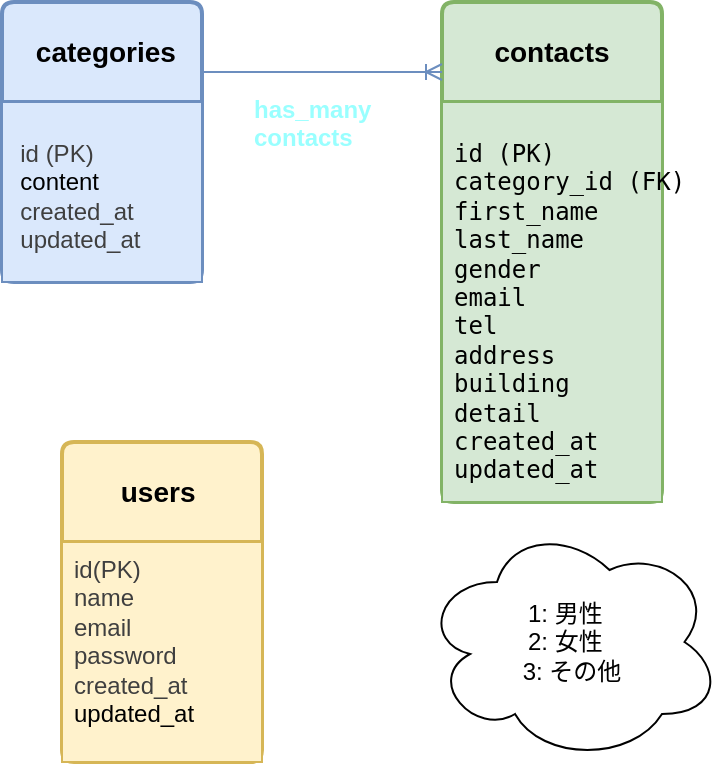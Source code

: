 <mxfile>
    <diagram id="SYdNa0us9zYkgSYLafI0" name="ページ1">
        <mxGraphModel dx="786" dy="659" grid="1" gridSize="10" guides="1" tooltips="1" connect="1" arrows="1" fold="1" page="1" pageScale="1" pageWidth="827" pageHeight="1169" background="none" math="0" shadow="0">
            <root>
                <mxCell id="0"/>
                <mxCell id="1" parent="0"/>
                <mxCell id="30" style="edgeStyle=none;html=1;" edge="1" parent="1" source="5" target="4">
                    <mxGeometry relative="1" as="geometry"/>
                </mxCell>
                <mxCell id="26" style="edgeStyle=none;html=1;" edge="1" parent="1" source="5" target="4">
                    <mxGeometry relative="1" as="geometry"/>
                </mxCell>
                <mxCell id="2" value="&lt;span&gt;contacts&lt;/span&gt;" style="swimlane;childLayout=stackLayout;horizontal=1;startSize=50;horizontalStack=0;rounded=1;fontSize=14;fontStyle=1;strokeWidth=2;resizeParent=0;resizeLast=1;shadow=0;dashed=0;align=center;arcSize=4;whiteSpace=wrap;html=1;verticalAlign=middle;fillColor=#d5e8d4;strokeColor=#82b366;" vertex="1" parent="1">
                    <mxGeometry x="330" y="180" width="110" height="250" as="geometry">
                        <mxRectangle x="330" y="270" width="100" height="50" as="alternateBounds"/>
                    </mxGeometry>
                </mxCell>
                <mxCell id="3" value="&lt;pre style=&quot;&quot;&gt;id (PK) &lt;br&gt;category_id (FK) &lt;br&gt;first_name &lt;br&gt;last_name&lt;br&gt;gender&lt;br&gt;email&lt;br&gt;tel&lt;br&gt;address&lt;br&gt;building&lt;br&gt;detail&lt;br&gt;created_at&lt;br&gt;updated_at&lt;/pre&gt;&lt;pre&gt;&lt;pre&gt;&lt;div&gt; &lt;/div&gt;&lt;/pre&gt;&lt;/pre&gt;" style="align=left;strokeColor=#82b366;fillColor=#d5e8d4;spacingLeft=4;fontSize=12;verticalAlign=top;resizable=0;rotatable=0;part=1;html=1;" vertex="1" parent="2">
                    <mxGeometry y="50" width="110" height="200" as="geometry"/>
                </mxCell>
                <mxCell id="4" value="&lt;pre&gt;&lt;span&gt;&lt;font face=&quot;Helvetica&quot;&gt; categories&lt;/font&gt;&lt;/span&gt;&lt;/pre&gt;" style="swimlane;childLayout=stackLayout;horizontal=1;startSize=50;horizontalStack=0;rounded=1;fontSize=14;fontStyle=1;strokeWidth=2;resizeParent=0;resizeLast=1;shadow=0;dashed=0;align=center;arcSize=4;whiteSpace=wrap;html=1;labelBackgroundColor=none;fillColor=#dae8fc;strokeColor=#6c8ebf;fillStyle=auto;" vertex="1" parent="1">
                    <mxGeometry x="110" y="180" width="100" height="140" as="geometry"/>
                </mxCell>
                <mxCell id="5" value="&lt;pre&gt;&lt;div style=&quot;text-align: justify;&quot;&gt;&lt;span style=&quot;color: rgb(63, 63, 63); white-space-collapse: collapse;&quot;&gt;&lt;font style=&quot;&quot; face=&quot;Helvetica&quot;&gt;id (PK)&amp;nbsp; &amp;nbsp;&amp;nbsp;&lt;/font&gt;&lt;/span&gt;&lt;/div&gt;&lt;div style=&quot;text-align: justify;&quot;&gt;&lt;font style=&quot;&quot; face=&quot;Helvetica&quot;&gt;content&lt;/font&gt;&lt;/div&gt;&lt;div style=&quot;text-align: justify;&quot;&gt;&lt;span style=&quot;color: rgb(63, 63, 63); white-space-collapse: collapse;&quot;&gt;&lt;font face=&quot;Helvetica&quot;&gt;created_at&amp;nbsp; &amp;nbsp; &amp;nbsp; &amp;nbsp; &amp;nbsp;&lt;/font&gt;&lt;/span&gt;&lt;/div&gt;&lt;div style=&quot;text-align: justify;&quot;&gt;&lt;span style=&quot;color: rgb(63, 63, 63); white-space-collapse: collapse;&quot;&gt;&lt;font style=&quot;&quot; face=&quot;Helvetica&quot;&gt;updated_at&lt;/font&gt;&lt;/span&gt;&lt;/div&gt;&lt;/pre&gt;" style="align=center;strokeColor=#6c8ebf;fillColor=#dae8fc;spacingLeft=4;fontSize=12;verticalAlign=top;resizable=0;rotatable=0;part=1;html=1;labelBackgroundColor=none;" vertex="1" parent="4">
                    <mxGeometry y="50" width="100" height="90" as="geometry"/>
                </mxCell>
                <mxCell id="24" value="&lt;pre&gt;&lt;font face=&quot;Helvetica&quot;&gt;users &lt;/font&gt;&lt;/pre&gt;" style="swimlane;childLayout=stackLayout;horizontal=1;startSize=50;horizontalStack=0;rounded=1;fontSize=14;fontStyle=1;strokeWidth=2;resizeParent=0;resizeLast=1;shadow=0;dashed=0;align=center;arcSize=4;whiteSpace=wrap;html=1;fillColor=#fff2cc;strokeColor=#d6b656;fontColor=default;swimlaneFillColor=none;labelBackgroundColor=none;" vertex="1" parent="1">
                    <mxGeometry x="140" y="400" width="100" height="160" as="geometry"/>
                </mxCell>
                <mxCell id="25" value="&lt;div style=&quot;&quot;&gt;&lt;span style=&quot;&quot;&gt;&lt;span style=&quot;color: rgb(63, 63, 63);&quot;&gt;id&lt;/span&gt;&lt;span style=&quot;color: rgb(63, 63, 63); text-align: justify;&quot;&gt;(PK)&amp;nbsp;&lt;/span&gt;&lt;/span&gt;&lt;/div&gt;&lt;div style=&quot;&quot;&gt;&lt;span style=&quot;color: rgb(63, 63, 63);&quot;&gt;name&lt;/span&gt;&lt;/div&gt;&lt;div style=&quot;&quot;&gt;&lt;span style=&quot;color: rgb(63, 63, 63);&quot;&gt;email&lt;/span&gt;&lt;/div&gt;&lt;div style=&quot;&quot;&gt;&lt;span style=&quot;color: rgb(63, 63, 63);&quot;&gt;password&lt;/span&gt;&lt;/div&gt;&lt;div style=&quot;&quot;&gt;&lt;span style=&quot;color: rgb(63, 63, 63);&quot;&gt;created_at&lt;/span&gt;&lt;/div&gt;&lt;div style=&quot;&quot;&gt;&lt;span style=&quot;&quot;&gt;updated_at&lt;/span&gt;&lt;/div&gt;&lt;div&gt;&lt;br&gt;&lt;/div&gt;" style="align=left;strokeColor=#d6b656;fillColor=#fff2cc;spacingLeft=4;fontSize=12;verticalAlign=top;resizable=0;rotatable=0;part=1;html=1;labelBackgroundColor=#FFF2CC;" vertex="1" parent="24">
                    <mxGeometry y="50" width="100" height="110" as="geometry"/>
                </mxCell>
                <mxCell id="32" value="" style="edgeStyle=entityRelationEdgeStyle;fontSize=17;html=1;endArrow=ERoneToMany;exitX=1;exitY=0.25;exitDx=0;exitDy=0;entryX=0;entryY=0.14;entryDx=0;entryDy=0;entryPerimeter=0;fillColor=#dae8fc;strokeColor=#6c8ebf;fontStyle=1" edge="1" parent="1" source="4" target="2">
                    <mxGeometry width="100" height="100" relative="1" as="geometry">
                        <mxPoint x="210" y="530" as="sourcePoint"/>
                        <mxPoint x="320" y="215" as="targetPoint"/>
                        <Array as="points">
                            <mxPoint x="320" y="215"/>
                        </Array>
                    </mxGeometry>
                </mxCell>
                <mxCell id="37" value="&lt;div&gt;&lt;font color=&quot;#000000&quot;&gt;1: 男性&amp;nbsp;&amp;nbsp;&lt;/font&gt;&lt;/div&gt;&lt;div&gt;&lt;font color=&quot;#000000&quot;&gt;2: 女性&amp;nbsp;&amp;nbsp;&lt;/font&gt;&lt;/div&gt;&lt;div&gt;&lt;font color=&quot;#000000&quot;&gt;3: その他&lt;/font&gt;&lt;/div&gt;" style="ellipse;shape=cloud;whiteSpace=wrap;html=1;align=center;" vertex="1" parent="1">
                    <mxGeometry x="320" y="440" width="150" height="120" as="geometry"/>
                </mxCell>
                <mxCell id="38" value="&lt;b&gt;&lt;font style=&quot;color: rgb(153, 255, 255);&quot;&gt;has_many&lt;/font&gt;&lt;/b&gt;&lt;div&gt;&lt;b&gt;&lt;font style=&quot;color: rgb(153, 255, 255);&quot;&gt;contacts&lt;/font&gt;&lt;/b&gt;&lt;/div&gt;" style="text;spacingLeft=4;spacingRight=4;overflow=hidden;rotatable=0;points=[[0,0.5],[1,0.5]];portConstraint=eastwest;fontSize=12;whiteSpace=wrap;html=1;labelBackgroundColor=none;fontColor=#99FFFF;" vertex="1" parent="1">
                    <mxGeometry x="230" y="220" width="70" height="40" as="geometry"/>
                </mxCell>
            </root>
        </mxGraphModel>
    </diagram>
</mxfile>